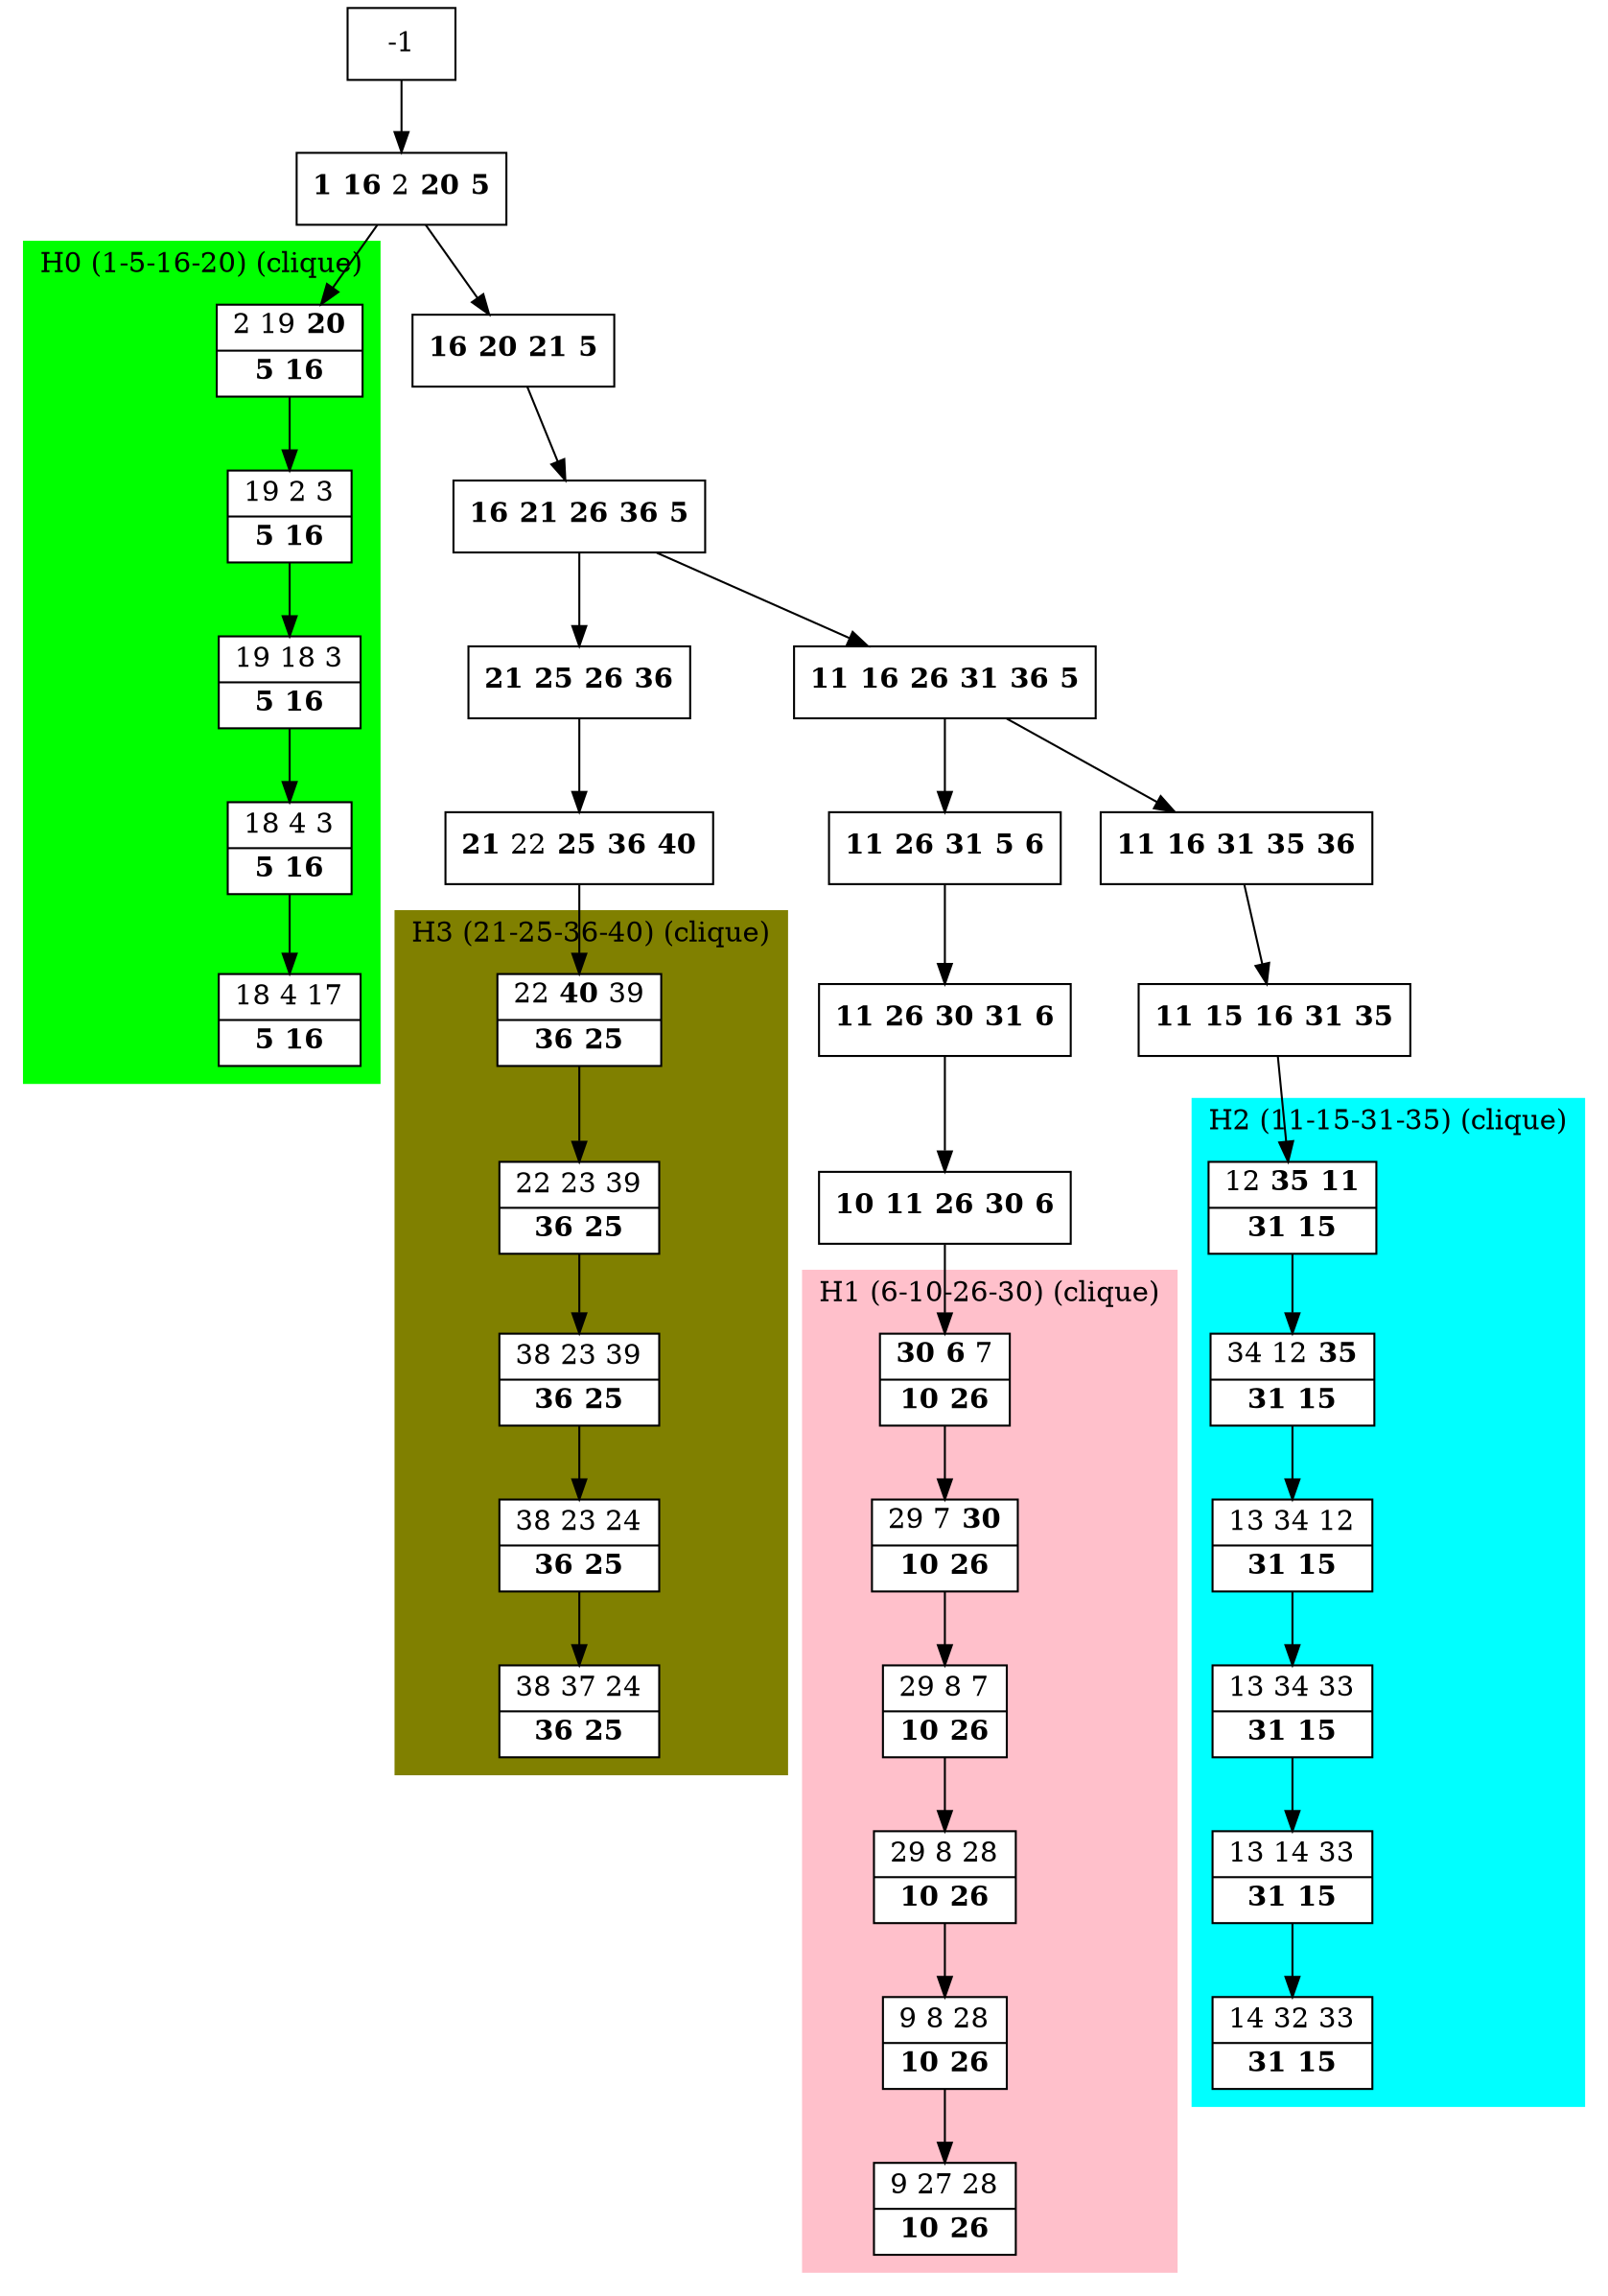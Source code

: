 digraph G {
    node [shape=box];
    subgraph cluster0 {
        node [style=filled,fillcolor=white];
        labeljust="l";
        style=filled;
        color=lime;
        H0_1 -> H0_2 -> H0_3 -> H0_4 -> H0_5;
        label="H0 (1-5-16-20) (clique)";
    }
    subgraph cluster1 {
        node [style=filled,fillcolor=white];
        labeljust="l";
        style=filled;
        color=pink;
        H1_0 -> H1_1 -> H1_2 -> H1_3 -> H1_4 -> H1_5;
        label="H1 (6-10-26-30) (clique)";
    }
    subgraph cluster2 {
        node [style=filled,fillcolor=white];
        labeljust="l";
        style=filled;
        color=cyan;
        H2_0 -> H2_1 -> H2_2 -> H2_3 -> H2_4 -> H2_5;
        label="H2 (11-15-31-35) (clique)";
    }
    subgraph cluster3 {
        node [style=filled,fillcolor=white];
        labeljust="l";
        style=filled;
        color=olive;
        H3_1 -> H3_2 -> H3_3 -> H3_4 -> H3_5;
        label="H3 (21-25-36-40) (clique)";
    }
     1 [shape=record,label= <{ <b>1</b> <b>16</b> 2 <b>20</b> <b>5</b>}> ];
     -1  ->  1;
     H0_1 [shape=record,label= <{ 2 19 <b>20</b>|  <b>5</b> <b>16</b>}> ];
     1  ->  H0_1;
     H0_2 [shape=record,label= <{ 19 2 3|  <b>5</b> <b>16</b>}> ];
     H0_3 [shape=record,label= <{ 19 18 3|  <b>5</b> <b>16</b>}> ];
     H0_4 [shape=record,label= <{ 18 4 3|  <b>5</b> <b>16</b>}> ];
     H0_5 [shape=record,label= <{ 18 4 17|  <b>5</b> <b>16</b>}> ];
     28 [shape=record,label= <{ <b>16</b> <b>20</b> <b>21</b> <b>5</b>}> ];
     1  ->  28;
     27 [shape=record,label= <{ <b>16</b> <b>21</b> <b>26</b> <b>36</b> <b>5</b>}> ];
     28  ->  27;
     18 [shape=record,label= <{ <b>11</b> <b>16</b> <b>26</b> <b>31</b> <b>36</b> <b>5</b>}> ];
     27  ->  18;
     9 [shape=record,label= <{ <b>11</b> <b>26</b> <b>31</b> <b>5</b> <b>6</b>}> ];
     18  ->  9;
     10 [shape=record,label= <{ <b>11</b> <b>26</b> <b>30</b> <b>31</b> <b>6</b>}> ];
     9  ->  10;
     11 [shape=record,label= <{ <b>10</b> <b>11</b> <b>26</b> <b>30</b> <b>6</b>}> ];
     10  ->  11;
     H1_0 [shape=record,label= <{ <b>30</b> <b>6</b> 7|  <b>10</b> <b>26</b>}> ];
     11  ->  H1_0;
     H1_1 [shape=record,label= <{ 29 7 <b>30</b>|  <b>10</b> <b>26</b>}> ];
     H1_2 [shape=record,label= <{ 29 8 7|  <b>10</b> <b>26</b>}> ];
     H1_3 [shape=record,label= <{ 29 8 28|  <b>10</b> <b>26</b>}> ];
     H1_4 [shape=record,label= <{ 9 8 28|  <b>10</b> <b>26</b>}> ];
     H1_5 [shape=record,label= <{ 9 27 28|  <b>10</b> <b>26</b>}> ];
     19 [shape=record,label= <{ <b>11</b> <b>16</b> <b>31</b> <b>35</b> <b>36</b>}> ];
     18  ->  19;
     20 [shape=record,label= <{ <b>11</b> <b>15</b> <b>16</b> <b>31</b> <b>35</b>}> ];
     19  ->  20;
     H2_0 [shape=record,label= <{ 12 <b>35</b> <b>11</b>|  <b>31</b> <b>15</b>}> ];
     20  ->  H2_0;
     H2_1 [shape=record,label= <{ 34 12 <b>35</b>|  <b>31</b> <b>15</b>}> ];
     H2_2 [shape=record,label= <{ 13 34 12|  <b>31</b> <b>15</b>}> ];
     H2_3 [shape=record,label= <{ 13 34 33|  <b>31</b> <b>15</b>}> ];
     H2_4 [shape=record,label= <{ 13 14 33|  <b>31</b> <b>15</b>}> ];
     H2_5 [shape=record,label= <{ 14 32 33|  <b>31</b> <b>15</b>}> ];
     29 [shape=record,label= <{ <b>21</b> <b>25</b> <b>26</b> <b>36</b>}> ];
     27  ->  29;
     31 [shape=record,label= <{ <b>21</b> 22 <b>25</b> <b>36</b> <b>40</b>}> ];
     29  ->  31;
     H3_1 [shape=record,label= <{ 22 <b>40</b> 39|  <b>36</b> <b>25</b>}> ];
     31  ->  H3_1;
     H3_2 [shape=record,label= <{ 22 23 39|  <b>36</b> <b>25</b>}> ];
     H3_3 [shape=record,label= <{ 38 23 39|  <b>36</b> <b>25</b>}> ];
     H3_4 [shape=record,label= <{ 38 23 24|  <b>36</b> <b>25</b>}> ];
     H3_5 [shape=record,label= <{ 38 37 24|  <b>36</b> <b>25</b>}> ];
}
